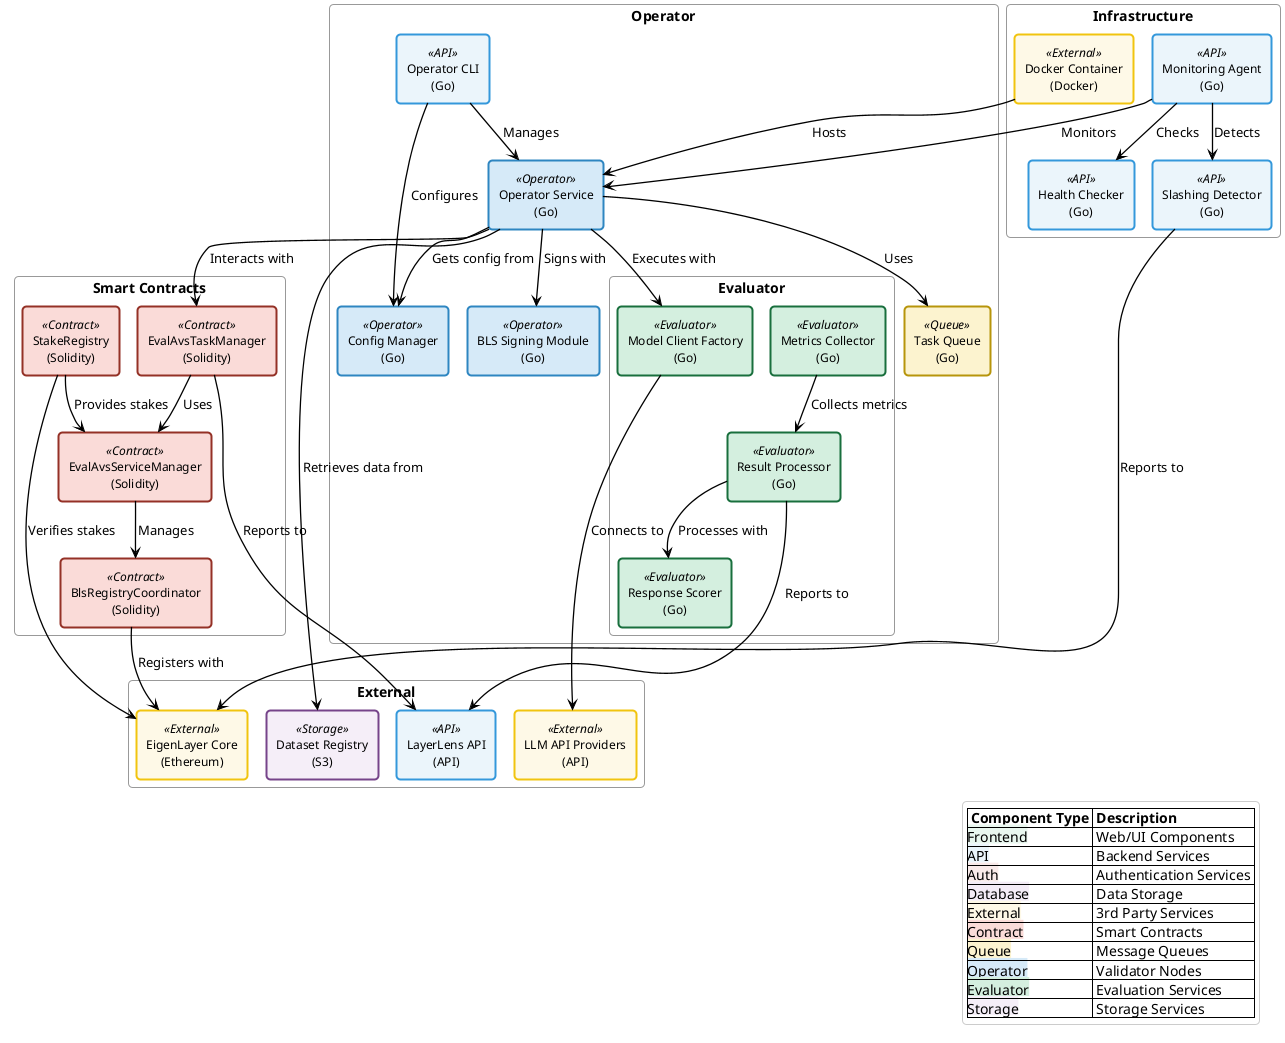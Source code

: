 @startuml avs-architecture
!pragma layout smetana

' Define custom colors to match sequence diagrams
skinparam component<<Frontend>> {
  BackgroundColor #E9F7EF
  BorderColor #27AE60
  BorderThickness 2
}

skinparam component<<API>> {
  BackgroundColor #EBF5FB
  BorderColor #3498DB
  BorderThickness 2
}

skinparam component<<Auth>> {
  BackgroundColor #F9EBEA
  BorderColor #E74C3C
  BorderThickness 2
}

skinparam component<<Database>> {
  BackgroundColor #F4ECF7
  BorderColor #8E44AD
  BorderThickness 2
}

skinparam component<<External>> {
  BackgroundColor #FEF9E7
  BorderColor #F1C40F
  BorderThickness 2
}

skinparam component<<Contract>> {
  BackgroundColor #FADBD8
  BorderColor #943126
  BorderThickness 2
}

skinparam component<<Queue>> {
  BackgroundColor #FCF3CF
  BorderColor #B7950B
  BorderThickness 2
}

skinparam component<<Operator>> {
  BackgroundColor #D6EAF8
  BorderColor #2E86C1
  BorderThickness 2
}

skinparam component<<Evaluator>> {
  BackgroundColor #D4EFDF
  BorderColor #196F3D
  BorderThickness 2
}

skinparam component<<Storage>> {
  BackgroundColor #F5EEF8
  BorderColor #76448A
  BorderThickness 2
}

' Custom styling
skinparam ArrowColor #000000
skinparam ArrowThickness 1.3
skinparam defaultTextAlignment center
skinparam RoundCorner 8
skinparam titleFontSize 18
skinparam titleFontStyle bold
skinparam ComponentStyle rectangle
skinparam componentBorderThickness 1.5
skinparam componentFontSize 12
skinparam componentFontName Arial
skinparam PackageStyle rectangle
skinparam packageBackgroundColor transparent
skinparam packageBorderColor #999999
skinparam legendBackgroundColor #FFFFFF
skinparam legendBorderColor #CCCCCC
skinparam database<<Database>> {
  BackgroundColor #F4ECF7
  BorderColor #8E44AD
  BorderThickness 2
}

skinparam queue<<Queue>> {
  BackgroundColor #FCF3CF
  BorderColor #B7950B
  BorderThickness 2
}

package "Smart Contracts" {
    [EvalAvsServiceManager\n(Solidity)] as service_manager <<Contract>>
    [EvalAvsTaskManager\n(Solidity)] as task_manager <<Contract>>
    [BlsRegistryCoordinator\n(Solidity)] as bls_registry <<Contract>>
    [StakeRegistry\n(Solidity)] as stake_registry <<Contract>>
}

package "Operator" {
    [Operator Service\n(Go)] as op_service <<Operator>>
    [Operator CLI\n(Go)] as op_cli <<API>>
    [Task Queue\n(Go)] as task_queue <<Queue>>
    [BLS Signing Module\n(Go)] as bls_signer <<Operator>>
    [Config Manager\n(Go)] as config_mgr <<Operator>>
    
    package "Evaluator" {
        [Model Client Factory\n(Go)] as model_factory <<Evaluator>>
        [Response Scorer\n(Go)] as scorer <<Evaluator>>
        [Result Processor\n(Go)] as processor <<Evaluator>>
        [Metrics Collector\n(Go)] as metrics <<Evaluator>>
    }
}

package "Infrastructure" {
    [Docker Container\n(Docker)] as docker <<External>>
    [Monitoring Agent\n(Go)] as monitor <<API>>
    [Health Checker\n(Go)] as health <<API>>
    [Slashing Detector\n(Go)] as slashing <<API>>
}

package "External" {
    [EigenLayer Core\n(Ethereum)] as eigenlayer <<External>>
    [Dataset Registry\n(S3)] as s3 <<Storage>>
    [LLM API Providers\n(API)] as llm <<External>>
    [LayerLens API\n(API)] as api <<API>>
}

' Contract interactions
service_manager --> bls_registry : Manages
task_manager --> service_manager : Uses
stake_registry --> service_manager : Provides stakes
bls_registry --> eigenlayer : Registers with
stake_registry --> eigenlayer : Verifies stakes

' Operator components
op_service --> task_queue : Uses
op_service --> bls_signer : Signs with
op_service --> config_mgr : Gets config from
op_service --> model_factory : Executes with
op_cli --> op_service : Manages
op_cli --> config_mgr : Configures
model_factory --> llm : Connects to
processor --> scorer : Processes with
metrics --> processor : Collects metrics
processor --> api : Reports to

' Infrastructure
docker --> op_service : Hosts
monitor --> op_service : Monitors
monitor --> health : Checks
monitor --> slashing : Detects
slashing --> eigenlayer : Reports to

' External connections
op_service --> task_manager : Interacts with
op_service --> s3 : Retrieves data from
task_manager --> api : Reports to

' Add color-coding legend
legend right
  |= Component Type |= Description |
  |<back:#E9F7EF><color:black>Frontend</color></back>| Web/UI Components |
  |<back:#EBF5FB><color:black>API</color></back>| Backend Services |
  |<back:#F9EBEA><color:black>Auth</color></back>| Authentication Services |
  |<back:#F4ECF7><color:black>Database</color></back>| Data Storage |
  |<back:#FEF9E7><color:black>External</color></back>| 3rd Party Services |
  |<back:#FADBD8><color:black>Contract</color></back>| Smart Contracts |
  |<back:#FCF3CF><color:black>Queue</color></back>| Message Queues |
  |<back:#D6EAF8><color:black>Operator</color></back>| Validator Nodes |
  |<back:#D4EFDF><color:black>Evaluator</color></back>| Evaluation Services |
  |<back:#F5EEF8><color:black>Storage</color></back>| Storage Services |
endlegend

@enduml
